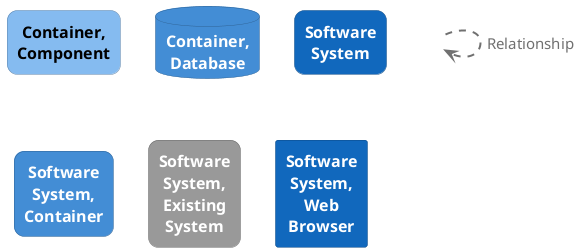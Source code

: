 @startuml
set separator none

skinparam {
  shadowing false
  arrowFontSize 15
  defaultTextAlignment center
  wrapWidth 100
  maxMessageSize 100
}
hide stereotype

skinparam rectangle<<_transparent>> {
  BorderColor transparent
  BackgroundColor transparent
  FontColor transparent
}

skinparam rectangle<<1>> {
  BackgroundColor #85bbf0
  FontColor #000000
  BorderColor #5d82a8
  roundCorner 20
}
rectangle "==Container, Component" <<1>>

skinparam database<<2>> {
  BackgroundColor #438dd5
  FontColor #ffffff
  BorderColor #2e6295
}
database "==Container, Database" <<2>>

skinparam rectangle<<3>> {
  BackgroundColor #1168bd
  FontColor #ffffff
  BorderColor #0b4884
  roundCorner 20
}
rectangle "==Software System" <<3>>

skinparam rectangle<<4>> {
  BackgroundColor #438dd5
  FontColor #ffffff
  BorderColor #2e6295
  roundCorner 20
}
rectangle "==Software System, Container" <<4>>

skinparam rectangle<<5>> {
  BackgroundColor #999999
  FontColor #ffffff
  BorderColor #6b6b6b
  roundCorner 20
}
rectangle "==Software System, Existing System" <<5>>

skinparam rectangle<<6>> {
  BackgroundColor #1168bd
  FontColor #ffffff
  BorderColor #0b4884
}
rectangle "==Software System, Web Browser" <<6>>

rectangle "." <<_transparent>> as 7
7 .[#707070,thickness=2].> 7 : "<color:#707070>Relationship"


@enduml